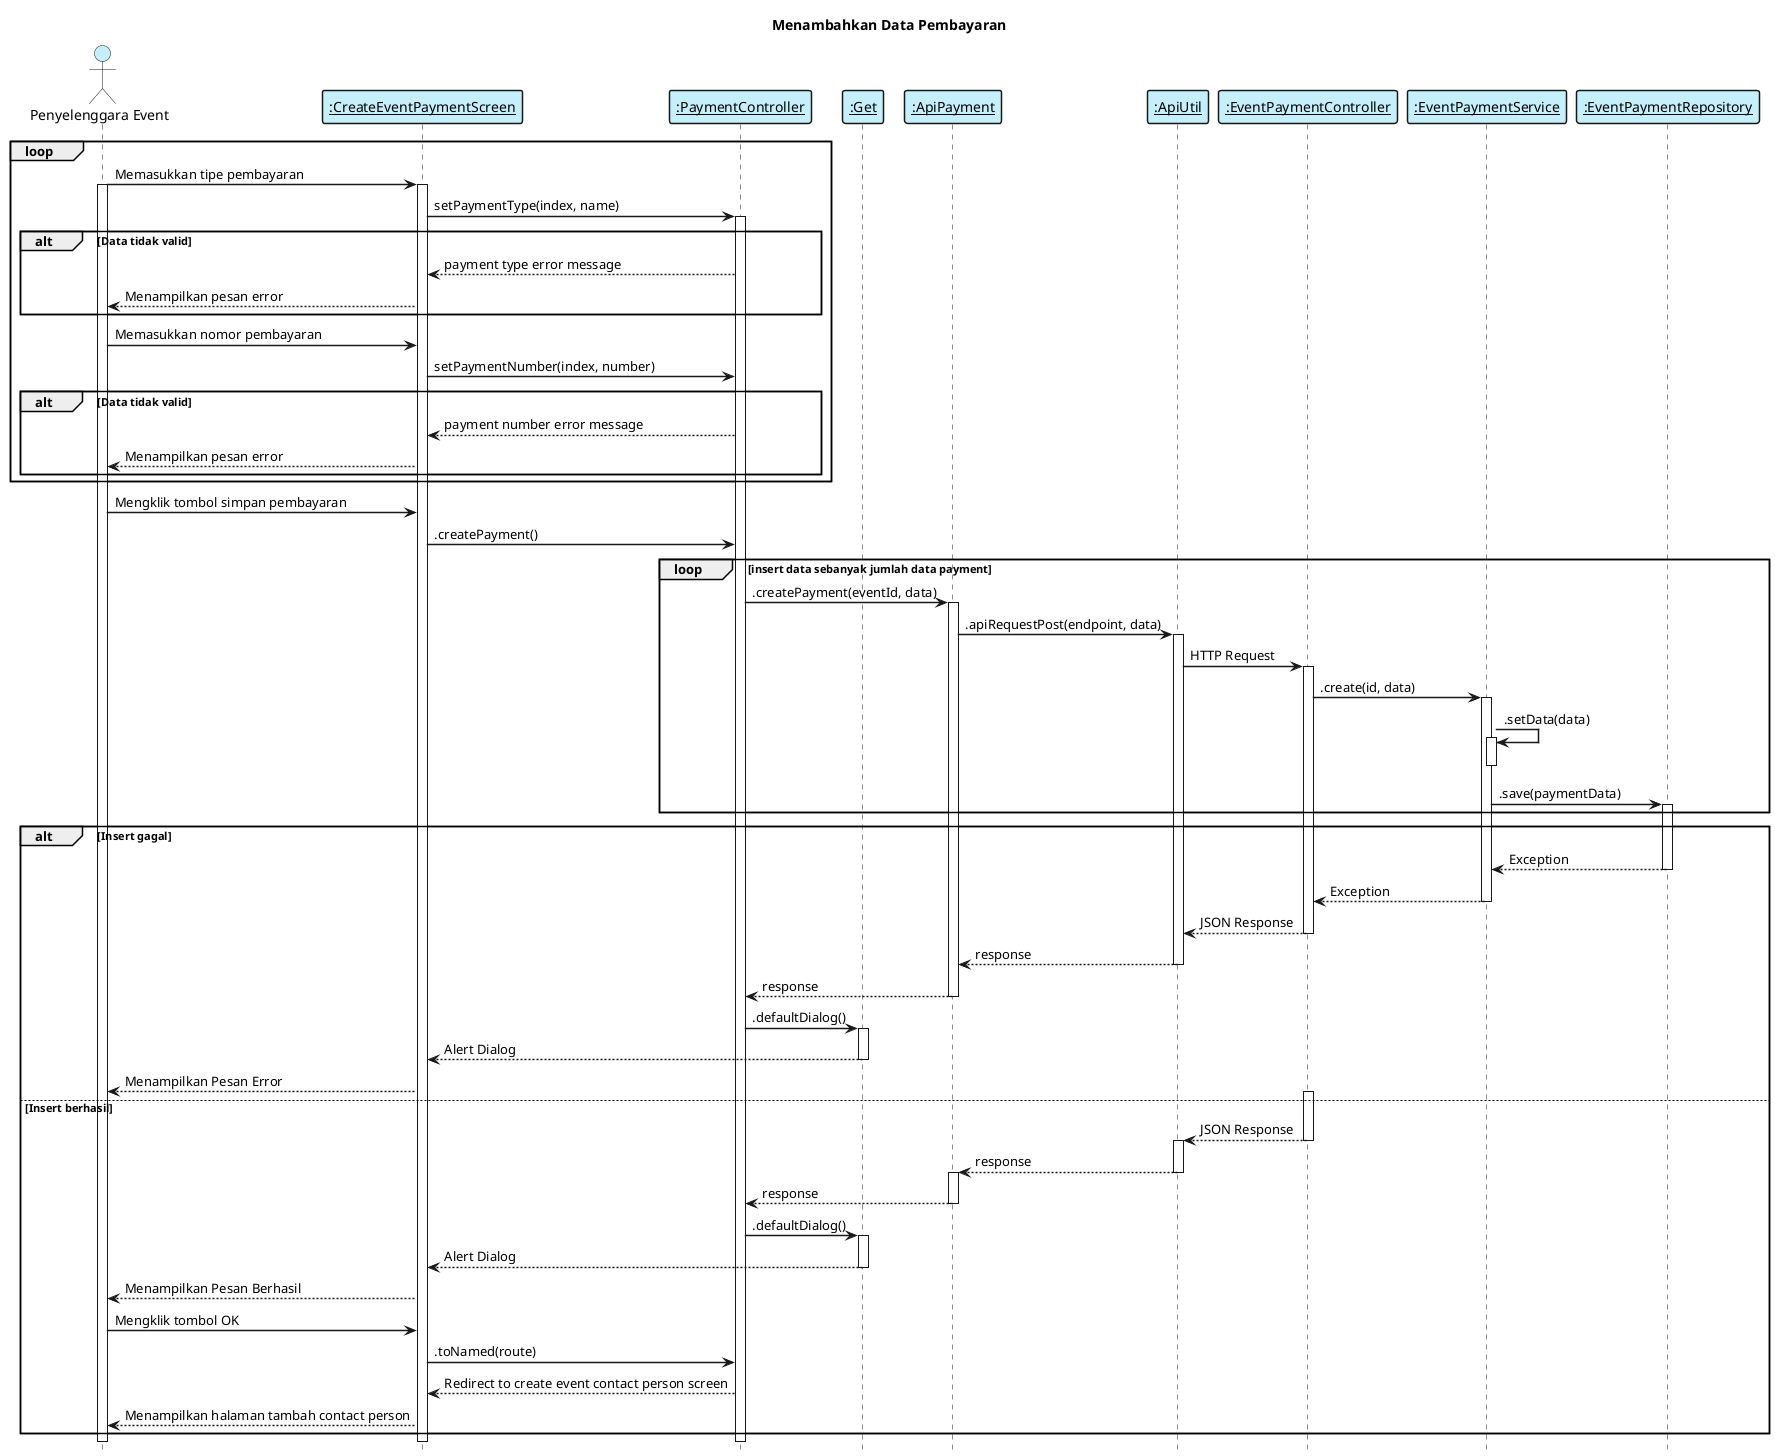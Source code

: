 @startuml membuat data pembayaran

    title "Menambahkan Data Pembayaran"
    hide footbox
    skinparam shadowing false
    skinparam sequence {    
        ArrowThickness 1.5
        ActorFontName Century Gothic
        ActorBackgroundColor  #C6EFFC
        ArrowFontName Century Gothic
        ParticipantBorderThickness 1.5
        ParticipantBackgroundColor #C6EFFC
    }

    actor "Penyelenggara Event" as eo
    participant "__:CreateEventPaymentScreen__" as viewPayment
    participant "__:PaymentController__" as controllerPayment
    participant "__:Get__" as libGet
    participant "__:ApiPayment__" as apiPayment
    participant "__:ApiUtil__" as apiUtil
    participant "__:EventPaymentController__" as controllerPaymentBackend
    participant "__:EventPaymentService__" as servicePayment
    participant "__:EventPaymentRepository__" as repositoryPayment
    
    loop
        eo -> viewPayment: Memasukkan tipe pembayaran
        activate eo
        activate viewPayment
        viewPayment -> controllerPayment: setPaymentType(index, name)
        activate controllerPayment
        alt Data tidak valid
            controllerPayment --> viewPayment: payment type error message
            viewPayment --> eo: Menampilkan pesan error
        end

        eo -> viewPayment: Memasukkan nomor pembayaran
        viewPayment -> controllerPayment: setPaymentNumber(index, number)
        alt Data tidak valid
            controllerPayment --> viewPayment: payment number error message
            viewPayment --> eo: Menampilkan pesan error
        end
    end

    eo -> viewPayment : Mengklik tombol simpan pembayaran
    viewPayment -> controllerPayment: .createPayment()

    loop insert data sebanyak jumlah data payment
        controllerPayment -> apiPayment: .createPayment(eventId, data)
        activate apiPayment
        apiPayment -> apiUtil: .apiRequestPost(endpoint, data)
        activate apiUtil
        apiUtil -> controllerPaymentBackend: HTTP Request
        activate controllerPaymentBackend
        controllerPaymentBackend -> servicePayment: .create(id, data)
        activate servicePayment
        servicePayment -> servicePayment: .setData(data)
        activate servicePayment
        deactivate servicePayment
        servicePayment -> repositoryPayment: .save(paymentData)
        activate repositoryPayment
    end

     alt Insert gagal
            repositoryPayment --> servicePayment: Exception
            deactivate 
            servicePayment --> controllerPaymentBackend: Exception
            deactivate 
            controllerPaymentBackend --> apiUtil: JSON Response
            deactivate 
            apiUtil --> apiPayment: response 
            deactivate 
            apiPayment --> controllerPayment: response 
            deactivate 
            controllerPayment -> libGet: .defaultDialog()
            activate libGet
            libGet --> viewPayment: Alert Dialog
            deactivate libGet
            viewPayment --> eo: Menampilkan Pesan Error
        else Insert berhasil
            activate controllerPaymentBackend
            controllerPaymentBackend --> apiUtil: JSON Response
            deactivate controllerPaymentBackend
            activate apiUtil
            apiUtil --> apiPayment: response
            deactivate apiUtil
            activate apiPayment
            apiPayment --> controllerPayment: response
            deactivate apiPayment
            controllerPayment -> libGet: .defaultDialog()
            activate libGet
            libGet --> viewPayment: Alert Dialog
            deactivate libGet
            viewPayment --> eo: Menampilkan Pesan Berhasil
            eo -> viewPayment: Mengklik tombol OK
           
            viewPayment -> controllerPayment: .toNamed(route)
            controllerPayment --> viewPayment: Redirect to create event contact person screen
            viewPayment --> eo: Menampilkan halaman tambah contact person

        end

@enduml